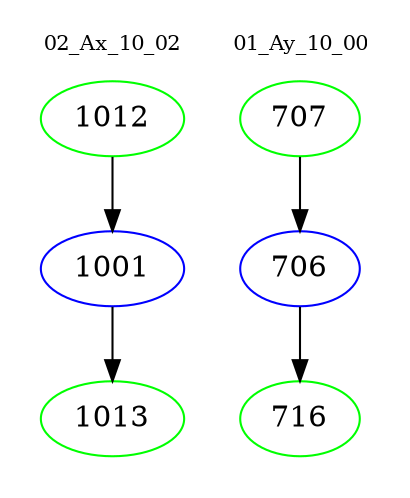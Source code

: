 digraph{
subgraph cluster_0 {
color = white
label = "02_Ax_10_02";
fontsize=10;
T0_1012 [label="1012", color="green"]
T0_1012 -> T0_1001 [color="black"]
T0_1001 [label="1001", color="blue"]
T0_1001 -> T0_1013 [color="black"]
T0_1013 [label="1013", color="green"]
}
subgraph cluster_1 {
color = white
label = "01_Ay_10_00";
fontsize=10;
T1_707 [label="707", color="green"]
T1_707 -> T1_706 [color="black"]
T1_706 [label="706", color="blue"]
T1_706 -> T1_716 [color="black"]
T1_716 [label="716", color="green"]
}
}
